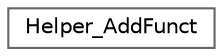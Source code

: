 digraph "Graphical Class Hierarchy"
{
 // LATEX_PDF_SIZE
  bgcolor="transparent";
  edge [fontname=Helvetica,fontsize=10,labelfontname=Helvetica,labelfontsize=10];
  node [fontname=Helvetica,fontsize=10,shape=box,height=0.2,width=0.4];
  rankdir="LR";
  Node0 [id="Node000000",label="Helper_AddFunct",height=0.2,width=0.4,color="grey40", fillcolor="white", style="filled",URL="$class_helper___add_funct.html",tooltip="Helper class providing static utility methods for the BIM system."];
}
